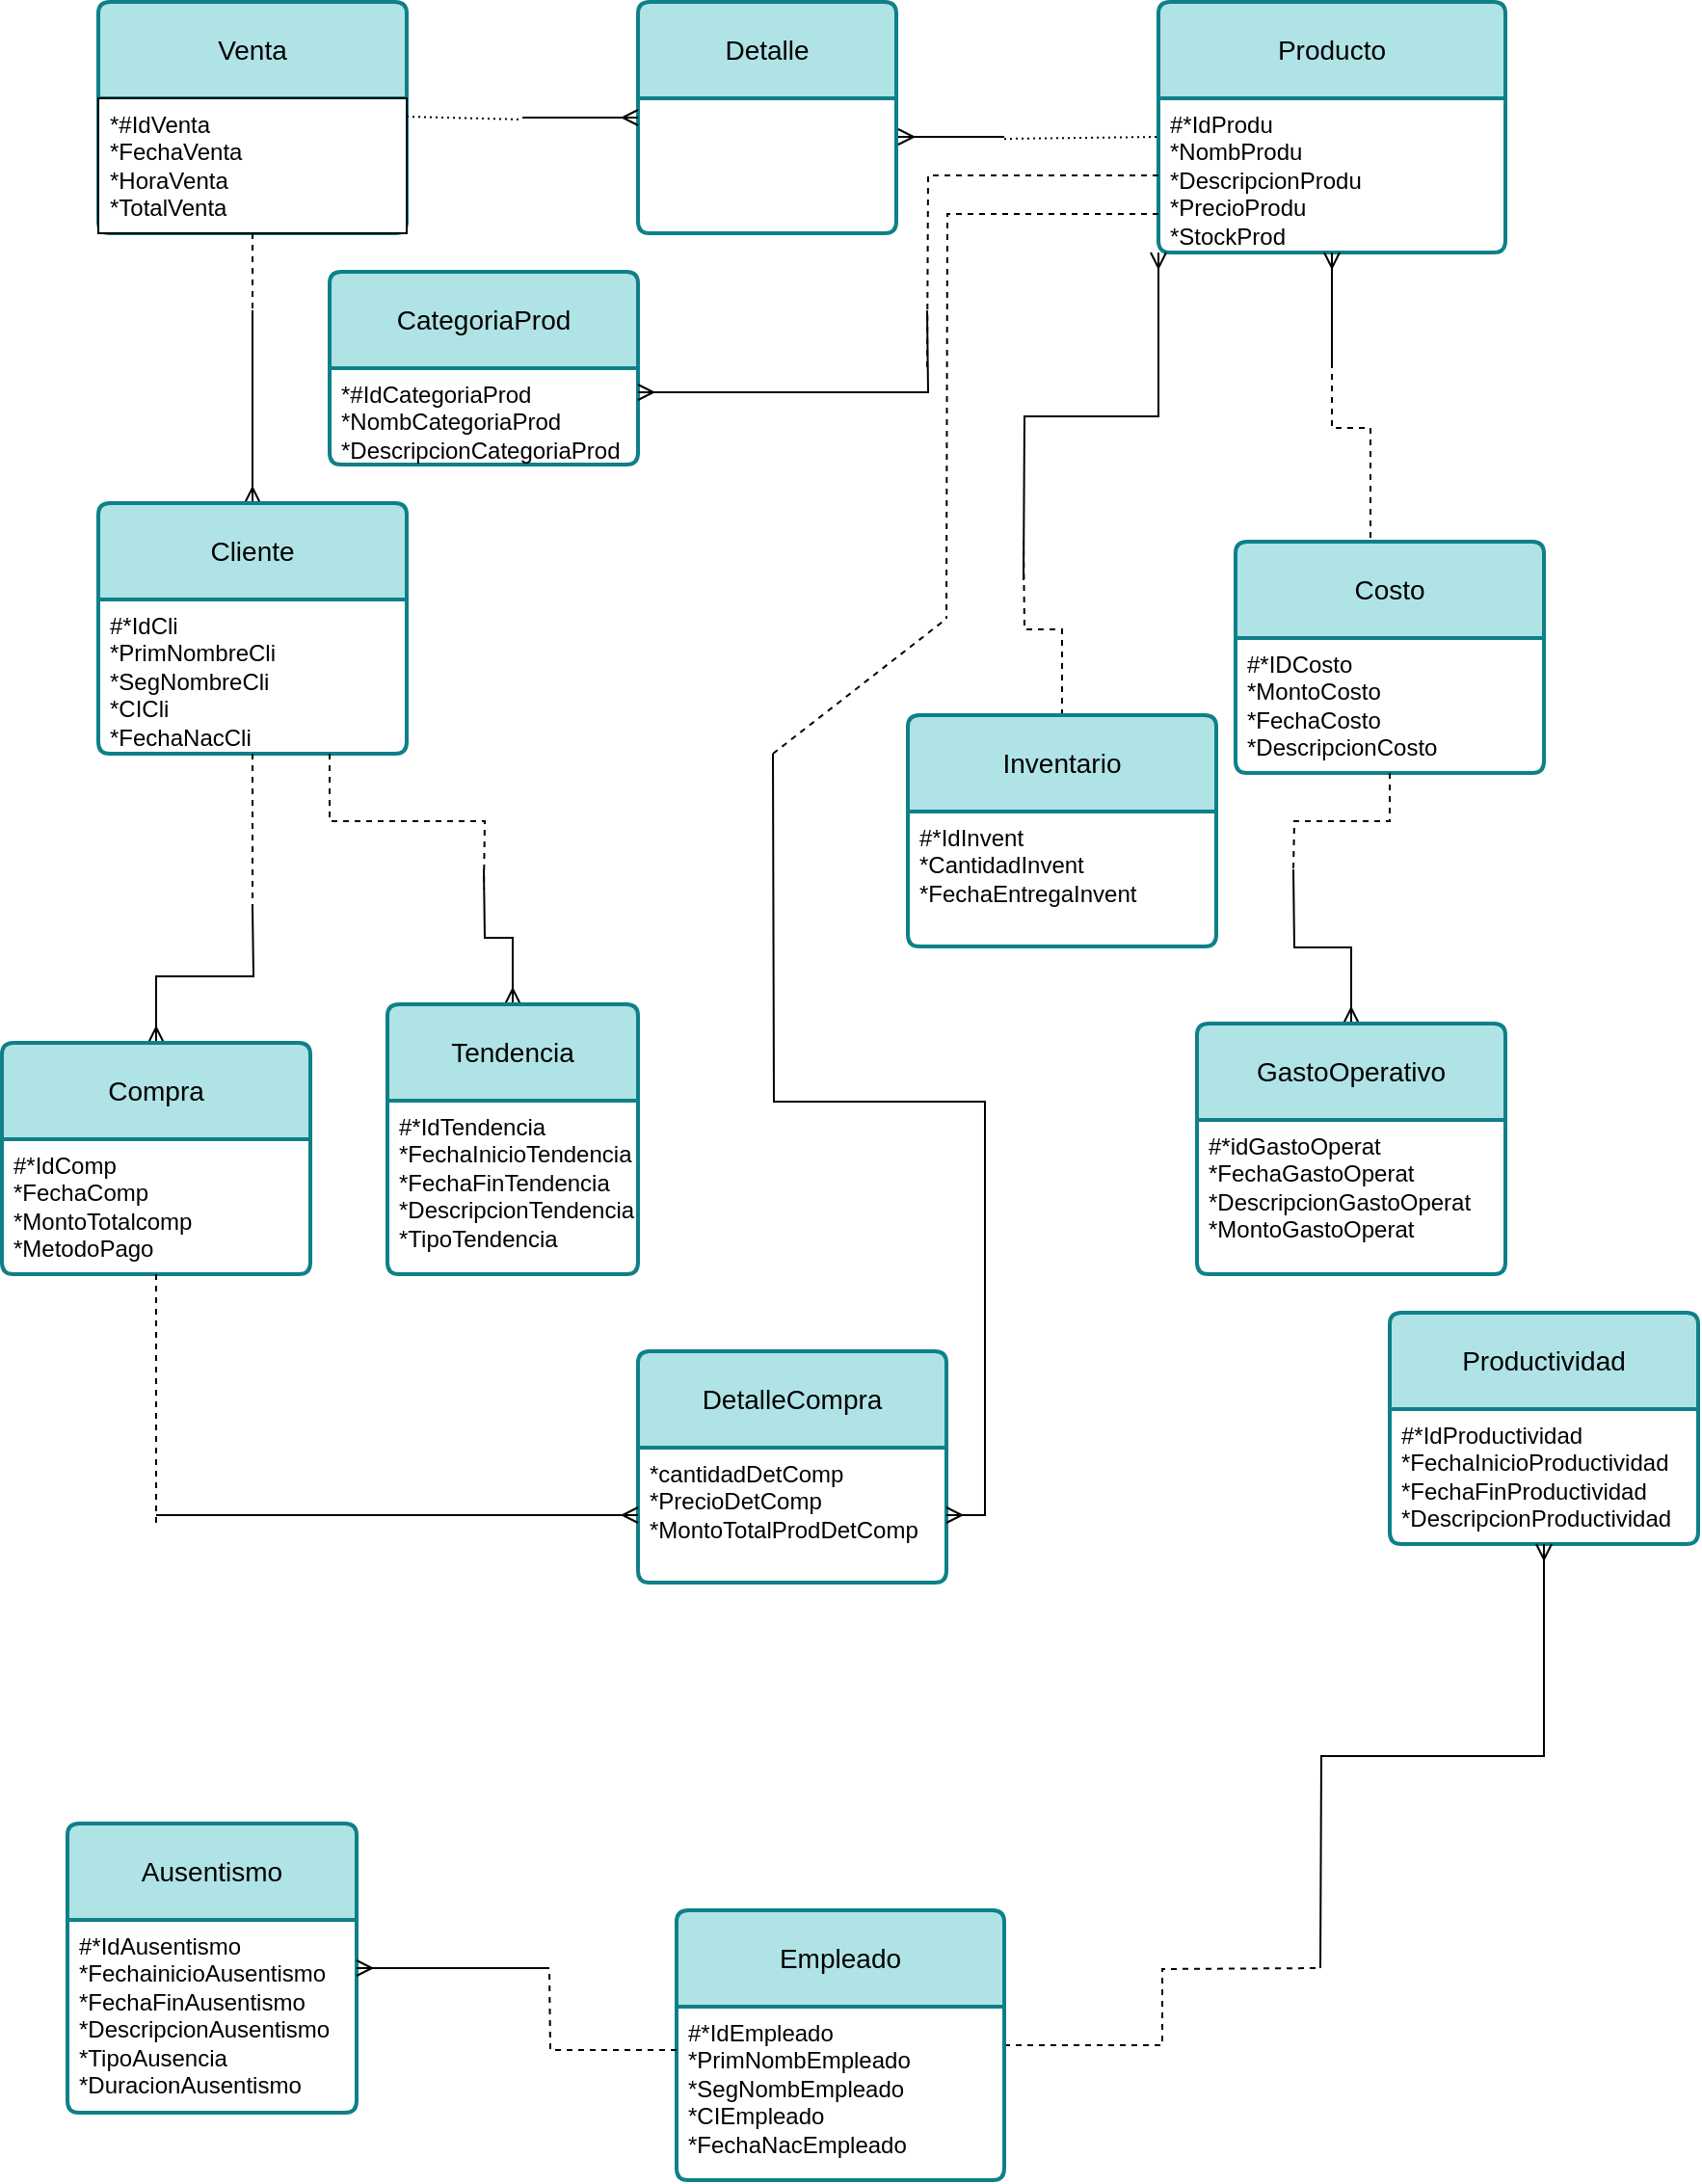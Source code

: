 <mxfile version="24.1.0" type="device" pages="2">
  <diagram name="Página-1" id="4Q0buKrX3lrpP2SzDMD8">
    <mxGraphModel dx="1929" dy="1675" grid="1" gridSize="10" guides="1" tooltips="1" connect="1" arrows="1" fold="1" page="1" pageScale="1" pageWidth="827" pageHeight="1169" math="0" shadow="0">
      <root>
        <mxCell id="0" />
        <mxCell id="1" parent="0" />
        <mxCell id="i-UAAXlkwUi-eAmsWa9d-85" value="&lt;font color=&quot;#000000&quot;&gt;Venta&lt;/font&gt;" style="swimlane;childLayout=stackLayout;horizontal=1;startSize=50;horizontalStack=0;rounded=1;fontSize=14;fontStyle=0;strokeWidth=2;resizeParent=0;resizeLast=1;shadow=0;dashed=0;align=center;arcSize=4;whiteSpace=wrap;html=1;fillColor=#b0e3e6;strokeColor=#0e8088;" parent="1" vertex="1">
          <mxGeometry x="-20" y="-10" width="160" height="120" as="geometry" />
        </mxCell>
        <mxCell id="i-UAAXlkwUi-eAmsWa9d-86" value="*#IdVenta&lt;div&gt;*FechaVenta&lt;/div&gt;&lt;div&gt;*HoraVenta&lt;/div&gt;&lt;div&gt;*TotalVenta&lt;/div&gt;" style="align=left;spacingLeft=4;fontSize=12;verticalAlign=top;resizable=0;rotatable=0;part=1;html=1;" parent="i-UAAXlkwUi-eAmsWa9d-85" vertex="1">
          <mxGeometry y="50" width="160" height="70" as="geometry" />
        </mxCell>
        <mxCell id="i-UAAXlkwUi-eAmsWa9d-89" value="&lt;font color=&quot;#000000&quot;&gt;Detalle&lt;/font&gt;" style="swimlane;childLayout=stackLayout;horizontal=1;startSize=50;horizontalStack=0;rounded=1;fontSize=14;fontStyle=0;strokeWidth=2;resizeParent=0;resizeLast=1;shadow=0;dashed=0;align=center;arcSize=4;whiteSpace=wrap;html=1;fillColor=#b0e3e6;strokeColor=#0e8088;" parent="1" vertex="1">
          <mxGeometry x="260" y="-10" width="134" height="120" as="geometry" />
        </mxCell>
        <mxCell id="i-UAAXlkwUi-eAmsWa9d-153" style="edgeStyle=orthogonalEdgeStyle;rounded=0;orthogonalLoop=1;jettySize=auto;html=1;exitX=1;exitY=0.5;exitDx=0;exitDy=0;endArrow=none;endFill=0;dashed=1;" parent="1" source="i-UAAXlkwUi-eAmsWa9d-91" edge="1">
          <mxGeometry relative="1" as="geometry">
            <mxPoint x="614" y="1010" as="targetPoint" />
          </mxGeometry>
        </mxCell>
        <mxCell id="i-UAAXlkwUi-eAmsWa9d-91" value="&lt;font color=&quot;#000000&quot;&gt;Empleado&lt;/font&gt;" style="swimlane;childLayout=stackLayout;horizontal=1;startSize=50;horizontalStack=0;rounded=1;fontSize=14;fontStyle=0;strokeWidth=2;resizeParent=0;resizeLast=1;shadow=0;dashed=0;align=center;arcSize=4;whiteSpace=wrap;html=1;fillColor=#b0e3e6;strokeColor=#0e8088;" parent="1" vertex="1">
          <mxGeometry x="280" y="980" width="170" height="140" as="geometry" />
        </mxCell>
        <mxCell id="i-UAAXlkwUi-eAmsWa9d-92" value="#*IdEmpleado&lt;div&gt;*PrimNombEmpleado&lt;/div&gt;&lt;div&gt;*SegNombEmpleado&lt;/div&gt;&lt;div&gt;*CIEmpleado&lt;/div&gt;&lt;div&gt;*FechaNacEmpleado&lt;/div&gt;" style="align=left;strokeColor=none;fillColor=none;spacingLeft=4;fontSize=12;verticalAlign=top;resizable=0;rotatable=0;part=1;html=1;" parent="i-UAAXlkwUi-eAmsWa9d-91" vertex="1">
          <mxGeometry y="50" width="170" height="90" as="geometry" />
        </mxCell>
        <mxCell id="i-UAAXlkwUi-eAmsWa9d-95" value="&lt;font color=&quot;#000000&quot;&gt;CategoriaProd&lt;/font&gt;" style="swimlane;childLayout=stackLayout;horizontal=1;startSize=50;horizontalStack=0;rounded=1;fontSize=14;fontStyle=0;strokeWidth=2;resizeParent=0;resizeLast=1;shadow=0;dashed=0;align=center;arcSize=4;whiteSpace=wrap;html=1;fillColor=#b0e3e6;strokeColor=#0e8088;" parent="1" vertex="1">
          <mxGeometry x="100" y="130" width="160" height="100" as="geometry" />
        </mxCell>
        <mxCell id="i-UAAXlkwUi-eAmsWa9d-96" value="*#IdCategoriaProd&lt;div&gt;*NombCategoriaProd&lt;/div&gt;&lt;div&gt;*DescripcionCategoriaProd&lt;/div&gt;" style="align=left;strokeColor=none;fillColor=none;spacingLeft=4;fontSize=12;verticalAlign=top;resizable=0;rotatable=0;part=1;html=1;" parent="i-UAAXlkwUi-eAmsWa9d-95" vertex="1">
          <mxGeometry y="50" width="160" height="50" as="geometry" />
        </mxCell>
        <mxCell id="i-UAAXlkwUi-eAmsWa9d-136" style="edgeStyle=orthogonalEdgeStyle;rounded=0;orthogonalLoop=1;jettySize=auto;html=1;exitX=0.5;exitY=0;exitDx=0;exitDy=0;startArrow=ERmany;startFill=0;endArrow=none;endFill=0;" parent="1" source="i-UAAXlkwUi-eAmsWa9d-99" edge="1">
          <mxGeometry relative="1" as="geometry">
            <mxPoint x="60" y="150" as="targetPoint" />
          </mxGeometry>
        </mxCell>
        <mxCell id="i-UAAXlkwUi-eAmsWa9d-99" value="&lt;font color=&quot;#000000&quot;&gt;Cliente&lt;/font&gt;" style="swimlane;childLayout=stackLayout;horizontal=1;startSize=50;horizontalStack=0;rounded=1;fontSize=14;fontStyle=0;strokeWidth=2;resizeParent=0;resizeLast=1;shadow=0;dashed=0;align=center;arcSize=4;whiteSpace=wrap;html=1;fillColor=#b0e3e6;strokeColor=#0e8088;" parent="1" vertex="1">
          <mxGeometry x="-20" y="250" width="160" height="130" as="geometry" />
        </mxCell>
        <mxCell id="i-UAAXlkwUi-eAmsWa9d-100" value="#*IdCli&lt;div&gt;*PrimNombreCli&lt;/div&gt;&lt;div&gt;*SegNombreCli&lt;/div&gt;&lt;div&gt;*CICli&lt;/div&gt;&lt;div&gt;*FechaNacCli&lt;/div&gt;" style="align=left;strokeColor=none;fillColor=none;spacingLeft=4;fontSize=12;verticalAlign=top;resizable=0;rotatable=0;part=1;html=1;" parent="i-UAAXlkwUi-eAmsWa9d-99" vertex="1">
          <mxGeometry y="50" width="160" height="80" as="geometry" />
        </mxCell>
        <mxCell id="i-UAAXlkwUi-eAmsWa9d-140" style="edgeStyle=orthogonalEdgeStyle;rounded=0;orthogonalLoop=1;jettySize=auto;html=1;exitX=0.5;exitY=0;exitDx=0;exitDy=0;endArrow=none;endFill=0;startArrow=ERmany;startFill=0;" parent="1" source="i-UAAXlkwUi-eAmsWa9d-101" edge="1">
          <mxGeometry relative="1" as="geometry">
            <mxPoint x="600" y="440" as="targetPoint" />
          </mxGeometry>
        </mxCell>
        <mxCell id="i-UAAXlkwUi-eAmsWa9d-101" value="&lt;font color=&quot;#000000&quot;&gt;GastoOperativo&lt;/font&gt;" style="swimlane;childLayout=stackLayout;horizontal=1;startSize=50;horizontalStack=0;rounded=1;fontSize=14;fontStyle=0;strokeWidth=2;resizeParent=0;resizeLast=1;shadow=0;dashed=0;align=center;arcSize=4;whiteSpace=wrap;html=1;fillColor=#b0e3e6;strokeColor=#0e8088;" parent="1" vertex="1">
          <mxGeometry x="550" y="520" width="160" height="130" as="geometry" />
        </mxCell>
        <mxCell id="i-UAAXlkwUi-eAmsWa9d-102" value="#*idGastoOperat&lt;div&gt;*FechaGastoOperat&lt;/div&gt;&lt;div&gt;*DescripcionGastoOperat&lt;/div&gt;&lt;div&gt;*MontoGastoOperat&lt;/div&gt;" style="align=left;strokeColor=none;fillColor=none;spacingLeft=4;fontSize=12;verticalAlign=top;resizable=0;rotatable=0;part=1;html=1;" parent="i-UAAXlkwUi-eAmsWa9d-101" vertex="1">
          <mxGeometry y="50" width="160" height="80" as="geometry" />
        </mxCell>
        <mxCell id="i-UAAXlkwUi-eAmsWa9d-148" style="edgeStyle=orthogonalEdgeStyle;rounded=0;orthogonalLoop=1;jettySize=auto;html=1;exitX=0.5;exitY=0;exitDx=0;exitDy=0;endArrow=none;endFill=0;dashed=1;" parent="1" source="i-UAAXlkwUi-eAmsWa9d-103" edge="1">
          <mxGeometry relative="1" as="geometry">
            <mxPoint x="460" y="270" as="targetPoint" />
          </mxGeometry>
        </mxCell>
        <mxCell id="i-UAAXlkwUi-eAmsWa9d-103" value="&lt;font color=&quot;#000000&quot;&gt;Inventario&lt;/font&gt;" style="swimlane;childLayout=stackLayout;horizontal=1;startSize=50;horizontalStack=0;rounded=1;fontSize=14;fontStyle=0;strokeWidth=2;resizeParent=0;resizeLast=1;shadow=0;dashed=0;align=center;arcSize=4;whiteSpace=wrap;html=1;fillColor=#b0e3e6;strokeColor=#0e8088;" parent="1" vertex="1">
          <mxGeometry x="400" y="360" width="160" height="120" as="geometry" />
        </mxCell>
        <mxCell id="i-UAAXlkwUi-eAmsWa9d-104" value="#*IdInvent&lt;div&gt;*CantidadInvent&lt;/div&gt;&lt;div&gt;*FechaEntregaInvent&lt;/div&gt;&lt;div&gt;&lt;br&gt;&lt;/div&gt;" style="align=left;strokeColor=none;fillColor=none;spacingLeft=4;fontSize=12;verticalAlign=top;resizable=0;rotatable=0;part=1;html=1;" parent="i-UAAXlkwUi-eAmsWa9d-103" vertex="1">
          <mxGeometry y="50" width="160" height="70" as="geometry" />
        </mxCell>
        <mxCell id="i-UAAXlkwUi-eAmsWa9d-150" style="edgeStyle=orthogonalEdgeStyle;rounded=0;orthogonalLoop=1;jettySize=auto;html=1;exitX=0.5;exitY=0;exitDx=0;exitDy=0;endArrow=none;endFill=0;startArrow=ERmany;startFill=0;" parent="1" source="i-UAAXlkwUi-eAmsWa9d-105" edge="1">
          <mxGeometry relative="1" as="geometry">
            <mxPoint x="60" y="460" as="targetPoint" />
          </mxGeometry>
        </mxCell>
        <mxCell id="i-UAAXlkwUi-eAmsWa9d-105" value="&lt;font color=&quot;#000000&quot;&gt;Compra&lt;/font&gt;" style="swimlane;childLayout=stackLayout;horizontal=1;startSize=50;horizontalStack=0;rounded=1;fontSize=14;fontStyle=0;strokeWidth=2;resizeParent=0;resizeLast=1;shadow=0;dashed=0;align=center;arcSize=4;whiteSpace=wrap;html=1;fillColor=#b0e3e6;strokeColor=#0e8088;" parent="1" vertex="1">
          <mxGeometry x="-70" y="530" width="160" height="120" as="geometry" />
        </mxCell>
        <mxCell id="i-UAAXlkwUi-eAmsWa9d-106" value="#*IdComp&lt;div&gt;*FechaComp&lt;/div&gt;&lt;div&gt;*MontoTotalcomp&lt;/div&gt;&lt;div&gt;*MetodoPago&lt;/div&gt;" style="align=left;strokeColor=none;fillColor=none;spacingLeft=4;fontSize=12;verticalAlign=top;resizable=0;rotatable=0;part=1;html=1;" parent="i-UAAXlkwUi-eAmsWa9d-105" vertex="1">
          <mxGeometry y="50" width="160" height="70" as="geometry" />
        </mxCell>
        <mxCell id="i-UAAXlkwUi-eAmsWa9d-120" value="" style="swimlane;childLayout=stackLayout;horizontal=1;startSize=50;horizontalStack=0;rounded=1;fontSize=14;fontStyle=0;strokeWidth=2;resizeParent=0;resizeLast=1;shadow=0;dashed=0;align=center;arcSize=4;whiteSpace=wrap;html=1;" parent="i-UAAXlkwUi-eAmsWa9d-105" vertex="1">
          <mxGeometry y="120" width="160" as="geometry" />
        </mxCell>
        <mxCell id="i-UAAXlkwUi-eAmsWa9d-152" style="edgeStyle=orthogonalEdgeStyle;rounded=0;orthogonalLoop=1;jettySize=auto;html=1;exitX=0.5;exitY=0;exitDx=0;exitDy=0;endArrow=none;endFill=0;startArrow=ERmany;startFill=0;" parent="1" source="i-UAAXlkwUi-eAmsWa9d-107" edge="1">
          <mxGeometry relative="1" as="geometry">
            <mxPoint x="180" y="440" as="targetPoint" />
          </mxGeometry>
        </mxCell>
        <mxCell id="i-UAAXlkwUi-eAmsWa9d-107" value="&lt;font color=&quot;#000000&quot;&gt;Tendencia&lt;/font&gt;" style="swimlane;childLayout=stackLayout;horizontal=1;startSize=50;horizontalStack=0;rounded=1;fontSize=14;fontStyle=0;strokeWidth=2;resizeParent=0;resizeLast=1;shadow=0;dashed=0;align=center;arcSize=4;whiteSpace=wrap;html=1;fillColor=#b0e3e6;strokeColor=#0e8088;" parent="1" vertex="1">
          <mxGeometry x="130" y="510" width="130" height="140" as="geometry" />
        </mxCell>
        <mxCell id="i-UAAXlkwUi-eAmsWa9d-108" value="#*IdTendencia&amp;nbsp;&lt;div&gt;*FechaInicioTendencia&lt;/div&gt;&lt;div&gt;*FechaFinTendencia&lt;/div&gt;&lt;div&gt;*DescripcionTendencia&lt;/div&gt;&lt;div&gt;*TipoTendencia&lt;/div&gt;" style="align=left;strokeColor=none;fillColor=none;spacingLeft=4;fontSize=12;verticalAlign=top;resizable=0;rotatable=0;part=1;html=1;" parent="i-UAAXlkwUi-eAmsWa9d-107" vertex="1">
          <mxGeometry y="50" width="130" height="90" as="geometry" />
        </mxCell>
        <mxCell id="i-UAAXlkwUi-eAmsWa9d-109" value="&lt;font color=&quot;#000000&quot;&gt;Productividad&lt;/font&gt;" style="swimlane;childLayout=stackLayout;horizontal=1;startSize=50;horizontalStack=0;rounded=1;fontSize=14;fontStyle=0;strokeWidth=2;resizeParent=0;resizeLast=1;shadow=0;dashed=0;align=center;arcSize=4;whiteSpace=wrap;html=1;fillColor=#b0e3e6;strokeColor=#0e8088;" parent="1" vertex="1">
          <mxGeometry x="650" y="670" width="160" height="120" as="geometry" />
        </mxCell>
        <mxCell id="i-UAAXlkwUi-eAmsWa9d-110" value="#*IdProductividad&lt;div&gt;*FechaInicioProductividad&lt;/div&gt;&lt;div&gt;*FechaFinProductividad&lt;/div&gt;&lt;div&gt;*DescripcionProductividad&lt;/div&gt;" style="align=left;strokeColor=none;fillColor=none;spacingLeft=4;fontSize=12;verticalAlign=top;resizable=0;rotatable=0;part=1;html=1;" parent="i-UAAXlkwUi-eAmsWa9d-109" vertex="1">
          <mxGeometry y="50" width="160" height="70" as="geometry" />
        </mxCell>
        <mxCell id="i-UAAXlkwUi-eAmsWa9d-139" style="edgeStyle=orthogonalEdgeStyle;rounded=0;orthogonalLoop=1;jettySize=auto;html=1;exitX=0.5;exitY=0;exitDx=0;exitDy=0;endArrow=none;endFill=0;dashed=1;" parent="1" source="i-UAAXlkwUi-eAmsWa9d-111" edge="1">
          <mxGeometry relative="1" as="geometry">
            <mxPoint x="620" y="180" as="targetPoint" />
            <Array as="points">
              <mxPoint x="640" y="211" />
              <mxPoint x="620" y="211" />
            </Array>
          </mxGeometry>
        </mxCell>
        <mxCell id="i-UAAXlkwUi-eAmsWa9d-111" value="&lt;font color=&quot;#000000&quot;&gt;Costo&lt;/font&gt;" style="swimlane;childLayout=stackLayout;horizontal=1;startSize=50;horizontalStack=0;rounded=1;fontSize=14;fontStyle=0;strokeWidth=2;resizeParent=0;resizeLast=1;shadow=0;dashed=0;align=center;arcSize=4;whiteSpace=wrap;html=1;fillColor=#b0e3e6;strokeColor=#0e8088;" parent="1" vertex="1">
          <mxGeometry x="570" y="270" width="160" height="120" as="geometry" />
        </mxCell>
        <mxCell id="i-UAAXlkwUi-eAmsWa9d-112" value="#*IDCosto&lt;div&gt;*MontoCosto&lt;/div&gt;&lt;div&gt;*FechaCosto&lt;/div&gt;&lt;div&gt;*DescripcionCosto&lt;/div&gt;" style="align=left;strokeColor=none;fillColor=none;spacingLeft=4;fontSize=12;verticalAlign=top;resizable=0;rotatable=0;part=1;html=1;" parent="i-UAAXlkwUi-eAmsWa9d-111" vertex="1">
          <mxGeometry y="50" width="160" height="70" as="geometry" />
        </mxCell>
        <mxCell id="i-UAAXlkwUi-eAmsWa9d-113" value="&lt;font color=&quot;#000000&quot;&gt;Ausentismo&lt;/font&gt;" style="swimlane;childLayout=stackLayout;horizontal=1;startSize=50;horizontalStack=0;rounded=1;fontSize=14;fontStyle=0;strokeWidth=2;resizeParent=0;resizeLast=1;shadow=0;dashed=0;align=center;arcSize=4;whiteSpace=wrap;html=1;fillColor=#b0e3e6;strokeColor=#0e8088;" parent="1" vertex="1">
          <mxGeometry x="-36" y="935" width="150" height="150" as="geometry" />
        </mxCell>
        <mxCell id="i-UAAXlkwUi-eAmsWa9d-114" value="#*IdAusentismo&lt;div&gt;*FechainicioAusentismo&lt;/div&gt;&lt;div&gt;*FechaFinAusentismo&lt;/div&gt;&lt;div&gt;*DescripcionAusentismo&lt;/div&gt;&lt;div&gt;*TipoAusencia&lt;/div&gt;&lt;div&gt;*DuracionAusentismo&lt;/div&gt;&lt;div&gt;&lt;br&gt;&lt;/div&gt;&lt;div&gt;&lt;br&gt;&lt;/div&gt;" style="align=left;strokeColor=none;fillColor=none;spacingLeft=4;fontSize=12;verticalAlign=top;resizable=0;rotatable=0;part=1;html=1;" parent="i-UAAXlkwUi-eAmsWa9d-113" vertex="1">
          <mxGeometry y="50" width="150" height="100" as="geometry" />
        </mxCell>
        <mxCell id="i-UAAXlkwUi-eAmsWa9d-118" value="&lt;font color=&quot;#000000&quot;&gt;Producto&lt;/font&gt;" style="swimlane;childLayout=stackLayout;horizontal=1;startSize=50;horizontalStack=0;rounded=1;fontSize=14;fontStyle=0;strokeWidth=2;resizeParent=0;resizeLast=1;shadow=0;dashed=0;align=center;arcSize=4;whiteSpace=wrap;html=1;fillColor=#b0e3e6;strokeColor=#0e8088;" parent="1" vertex="1">
          <mxGeometry x="530" y="-10" width="180" height="130" as="geometry" />
        </mxCell>
        <mxCell id="i-UAAXlkwUi-eAmsWa9d-119" value="#*IdProdu&lt;div&gt;*NombProdu&lt;/div&gt;&lt;div&gt;*DescripcionProdu&lt;/div&gt;&lt;div&gt;*PrecioProdu&lt;/div&gt;&lt;div&gt;*StockProd&lt;/div&gt;" style="align=left;strokeColor=none;fillColor=none;spacingLeft=4;fontSize=12;verticalAlign=top;resizable=0;rotatable=0;part=1;html=1;" parent="i-UAAXlkwUi-eAmsWa9d-118" vertex="1">
          <mxGeometry y="50" width="180" height="80" as="geometry" />
        </mxCell>
        <mxCell id="i-UAAXlkwUi-eAmsWa9d-124" value="" style="edgeStyle=entityRelationEdgeStyle;fontSize=12;html=1;endArrow=ERmany;rounded=0;" parent="1" edge="1">
          <mxGeometry width="100" height="100" relative="1" as="geometry">
            <mxPoint x="200" y="50" as="sourcePoint" />
            <mxPoint x="260" y="50" as="targetPoint" />
          </mxGeometry>
        </mxCell>
        <mxCell id="i-UAAXlkwUi-eAmsWa9d-128" value="" style="endArrow=none;html=1;rounded=0;dashed=1;dashPattern=1 2;" parent="1" edge="1">
          <mxGeometry relative="1" as="geometry">
            <mxPoint x="140" y="49.5" as="sourcePoint" />
            <mxPoint x="200" y="51" as="targetPoint" />
          </mxGeometry>
        </mxCell>
        <mxCell id="i-UAAXlkwUi-eAmsWa9d-132" value="" style="edgeStyle=entityRelationEdgeStyle;fontSize=12;html=1;endArrow=none;rounded=0;startArrow=ERmany;startFill=0;endFill=0;" parent="1" edge="1">
          <mxGeometry width="100" height="100" relative="1" as="geometry">
            <mxPoint x="395" y="60" as="sourcePoint" />
            <mxPoint x="450" y="60" as="targetPoint" />
          </mxGeometry>
        </mxCell>
        <mxCell id="i-UAAXlkwUi-eAmsWa9d-133" value="" style="endArrow=none;html=1;rounded=0;dashed=1;dashPattern=1 2;entryX=0;entryY=0.25;entryDx=0;entryDy=0;" parent="1" target="i-UAAXlkwUi-eAmsWa9d-119" edge="1">
          <mxGeometry relative="1" as="geometry">
            <mxPoint x="450" y="61" as="sourcePoint" />
            <mxPoint x="510" y="61" as="targetPoint" />
          </mxGeometry>
        </mxCell>
        <mxCell id="i-UAAXlkwUi-eAmsWa9d-137" style="edgeStyle=orthogonalEdgeStyle;rounded=0;orthogonalLoop=1;jettySize=auto;html=1;exitX=0.5;exitY=1;exitDx=0;exitDy=0;endArrow=none;endFill=0;dashed=1;" parent="1" source="i-UAAXlkwUi-eAmsWa9d-86" edge="1">
          <mxGeometry relative="1" as="geometry">
            <mxPoint x="60" y="150" as="targetPoint" />
          </mxGeometry>
        </mxCell>
        <mxCell id="i-UAAXlkwUi-eAmsWa9d-138" style="edgeStyle=orthogonalEdgeStyle;rounded=0;orthogonalLoop=1;jettySize=auto;html=1;exitX=0.5;exitY=1;exitDx=0;exitDy=0;endArrow=none;endFill=0;startArrow=ERmany;startFill=0;" parent="1" source="i-UAAXlkwUi-eAmsWa9d-119" edge="1">
          <mxGeometry relative="1" as="geometry">
            <mxPoint x="620" y="180" as="targetPoint" />
          </mxGeometry>
        </mxCell>
        <mxCell id="i-UAAXlkwUi-eAmsWa9d-141" style="edgeStyle=orthogonalEdgeStyle;rounded=0;orthogonalLoop=1;jettySize=auto;html=1;exitX=0.5;exitY=1;exitDx=0;exitDy=0;dashed=1;endArrow=none;endFill=0;" parent="1" source="i-UAAXlkwUi-eAmsWa9d-112" edge="1">
          <mxGeometry relative="1" as="geometry">
            <mxPoint x="600" y="440" as="targetPoint" />
          </mxGeometry>
        </mxCell>
        <mxCell id="i-UAAXlkwUi-eAmsWa9d-149" style="edgeStyle=orthogonalEdgeStyle;rounded=0;orthogonalLoop=1;jettySize=auto;html=1;exitX=0.5;exitY=1;exitDx=0;exitDy=0;endArrow=none;endFill=0;dashed=1;" parent="1" source="i-UAAXlkwUi-eAmsWa9d-100" edge="1">
          <mxGeometry relative="1" as="geometry">
            <mxPoint x="60" y="460" as="targetPoint" />
          </mxGeometry>
        </mxCell>
        <mxCell id="i-UAAXlkwUi-eAmsWa9d-151" style="edgeStyle=orthogonalEdgeStyle;rounded=0;orthogonalLoop=1;jettySize=auto;html=1;exitX=0.75;exitY=1;exitDx=0;exitDy=0;dashed=1;endArrow=none;endFill=0;" parent="1" source="i-UAAXlkwUi-eAmsWa9d-100" edge="1">
          <mxGeometry relative="1" as="geometry">
            <mxPoint x="180" y="450" as="targetPoint" />
          </mxGeometry>
        </mxCell>
        <mxCell id="i-UAAXlkwUi-eAmsWa9d-154" style="edgeStyle=orthogonalEdgeStyle;rounded=0;orthogonalLoop=1;jettySize=auto;html=1;exitX=0.5;exitY=1;exitDx=0;exitDy=0;endArrow=none;endFill=0;startArrow=ERmany;startFill=0;" parent="1" source="i-UAAXlkwUi-eAmsWa9d-110" edge="1">
          <mxGeometry relative="1" as="geometry">
            <mxPoint x="614" y="1010" as="targetPoint" />
          </mxGeometry>
        </mxCell>
        <mxCell id="i-UAAXlkwUi-eAmsWa9d-155" style="edgeStyle=orthogonalEdgeStyle;rounded=0;orthogonalLoop=1;jettySize=auto;html=1;exitX=0;exitY=0.25;exitDx=0;exitDy=0;dashed=1;endArrow=none;endFill=0;" parent="1" source="i-UAAXlkwUi-eAmsWa9d-92" edge="1">
          <mxGeometry relative="1" as="geometry">
            <mxPoint x="214" y="1010" as="targetPoint" />
          </mxGeometry>
        </mxCell>
        <mxCell id="i-UAAXlkwUi-eAmsWa9d-156" style="edgeStyle=orthogonalEdgeStyle;rounded=0;orthogonalLoop=1;jettySize=auto;html=1;exitX=1;exitY=0.25;exitDx=0;exitDy=0;endArrow=none;endFill=0;startArrow=ERmany;startFill=0;" parent="1" source="i-UAAXlkwUi-eAmsWa9d-114" edge="1">
          <mxGeometry relative="1" as="geometry">
            <mxPoint x="214" y="1010" as="targetPoint" />
          </mxGeometry>
        </mxCell>
        <mxCell id="i-UAAXlkwUi-eAmsWa9d-158" style="edgeStyle=orthogonalEdgeStyle;rounded=0;orthogonalLoop=1;jettySize=auto;html=1;exitX=0;exitY=1;exitDx=0;exitDy=0;endArrow=none;endFill=0;startArrow=ERmany;startFill=0;" parent="1" source="i-UAAXlkwUi-eAmsWa9d-119" edge="1">
          <mxGeometry relative="1" as="geometry">
            <mxPoint x="460" y="290" as="targetPoint" />
          </mxGeometry>
        </mxCell>
        <mxCell id="i-UAAXlkwUi-eAmsWa9d-159" style="edgeStyle=orthogonalEdgeStyle;rounded=0;orthogonalLoop=1;jettySize=auto;html=1;exitX=0;exitY=0.5;exitDx=0;exitDy=0;dashed=1;endArrow=none;endFill=0;" parent="1" source="i-UAAXlkwUi-eAmsWa9d-119" edge="1">
          <mxGeometry relative="1" as="geometry">
            <mxPoint x="410" y="180" as="targetPoint" />
          </mxGeometry>
        </mxCell>
        <mxCell id="i-UAAXlkwUi-eAmsWa9d-160" style="edgeStyle=orthogonalEdgeStyle;rounded=0;orthogonalLoop=1;jettySize=auto;html=1;exitX=1;exitY=0.25;exitDx=0;exitDy=0;endArrow=none;endFill=0;startArrow=ERmany;startFill=0;" parent="1" source="i-UAAXlkwUi-eAmsWa9d-96" edge="1">
          <mxGeometry relative="1" as="geometry">
            <mxPoint x="410" y="150" as="targetPoint" />
          </mxGeometry>
        </mxCell>
        <mxCell id="-leq6sYfg5rfWVWYENDm-5" value="&lt;font color=&quot;#000000&quot;&gt;DetalleCompra&lt;/font&gt;" style="swimlane;childLayout=stackLayout;horizontal=1;startSize=50;horizontalStack=0;rounded=1;fontSize=14;fontStyle=0;strokeWidth=2;resizeParent=0;resizeLast=1;shadow=0;dashed=0;align=center;arcSize=4;whiteSpace=wrap;html=1;fillColor=#b0e3e6;strokeColor=#0e8088;" parent="1" vertex="1">
          <mxGeometry x="260" y="690" width="160" height="120" as="geometry" />
        </mxCell>
        <mxCell id="-leq6sYfg5rfWVWYENDm-6" value="*cantidadDetComp&lt;div&gt;*PrecioDetComp&lt;/div&gt;&lt;div&gt;*MontoTotalProdDetComp&lt;/div&gt;" style="align=left;strokeColor=none;fillColor=none;spacingLeft=4;fontSize=12;verticalAlign=top;resizable=0;rotatable=0;part=1;html=1;" parent="-leq6sYfg5rfWVWYENDm-5" vertex="1">
          <mxGeometry y="50" width="160" height="70" as="geometry" />
        </mxCell>
        <mxCell id="-leq6sYfg5rfWVWYENDm-7" value="" style="swimlane;childLayout=stackLayout;horizontal=1;startSize=50;horizontalStack=0;rounded=1;fontSize=14;fontStyle=0;strokeWidth=2;resizeParent=0;resizeLast=1;shadow=0;dashed=0;align=center;arcSize=4;whiteSpace=wrap;html=1;" parent="-leq6sYfg5rfWVWYENDm-5" vertex="1">
          <mxGeometry y="120" width="160" as="geometry" />
        </mxCell>
        <mxCell id="-leq6sYfg5rfWVWYENDm-16" style="edgeStyle=orthogonalEdgeStyle;rounded=0;orthogonalLoop=1;jettySize=auto;html=1;exitX=0;exitY=0.5;exitDx=0;exitDy=0;endArrow=none;endFill=0;startArrow=ERmany;startFill=0;" parent="1" source="-leq6sYfg5rfWVWYENDm-6" edge="1">
          <mxGeometry relative="1" as="geometry">
            <mxPoint x="10" y="775" as="targetPoint" />
          </mxGeometry>
        </mxCell>
        <mxCell id="-leq6sYfg5rfWVWYENDm-17" style="edgeStyle=orthogonalEdgeStyle;rounded=0;orthogonalLoop=1;jettySize=auto;html=1;exitX=0.5;exitY=1;exitDx=0;exitDy=0;dashed=1;endArrow=none;endFill=0;" parent="1" source="i-UAAXlkwUi-eAmsWa9d-106" edge="1">
          <mxGeometry relative="1" as="geometry">
            <mxPoint x="10" y="780" as="targetPoint" />
          </mxGeometry>
        </mxCell>
        <mxCell id="-leq6sYfg5rfWVWYENDm-19" style="edgeStyle=orthogonalEdgeStyle;rounded=0;orthogonalLoop=1;jettySize=auto;html=1;exitX=1;exitY=0.5;exitDx=0;exitDy=0;endArrow=none;endFill=0;startArrow=ERmany;startFill=0;" parent="1" source="-leq6sYfg5rfWVWYENDm-6" edge="1">
          <mxGeometry relative="1" as="geometry">
            <mxPoint x="330" y="380" as="targetPoint" />
          </mxGeometry>
        </mxCell>
        <mxCell id="-leq6sYfg5rfWVWYENDm-21" style="edgeStyle=orthogonalEdgeStyle;rounded=0;orthogonalLoop=1;jettySize=auto;html=1;exitX=0;exitY=0.75;exitDx=0;exitDy=0;startArrow=none;startFill=0;dashed=1;endArrow=none;endFill=0;" parent="1" source="i-UAAXlkwUi-eAmsWa9d-119" edge="1">
          <mxGeometry relative="1" as="geometry">
            <mxPoint x="420" y="310" as="targetPoint" />
          </mxGeometry>
        </mxCell>
        <mxCell id="-leq6sYfg5rfWVWYENDm-23" value="" style="endArrow=none;html=1;rounded=0;dashed=1;" parent="1" edge="1">
          <mxGeometry width="50" height="50" relative="1" as="geometry">
            <mxPoint x="330" y="380" as="sourcePoint" />
            <mxPoint x="420" y="310" as="targetPoint" />
          </mxGeometry>
        </mxCell>
      </root>
    </mxGraphModel>
  </diagram>
  <diagram id="II2z-1H3Qzy13kdgS28y" name="Página-2">
    <mxGraphModel dx="1691" dy="508" grid="1" gridSize="10" guides="1" tooltips="1" connect="1" arrows="1" fold="1" page="1" pageScale="1" pageWidth="827" pageHeight="1169" math="0" shadow="0">
      <root>
        <mxCell id="0" />
        <mxCell id="1" parent="0" />
        <mxCell id="cPKNOaW4zX0RtkhG-VNr-1" value="&lt;font color=&quot;#000000&quot;&gt;Venta&lt;/font&gt;" style="swimlane;childLayout=stackLayout;horizontal=1;startSize=50;horizontalStack=0;rounded=1;fontSize=14;fontStyle=0;strokeWidth=2;resizeParent=0;resizeLast=1;shadow=0;dashed=0;align=center;arcSize=4;whiteSpace=wrap;html=1;fillColor=#b0e3e6;strokeColor=#0e8088;" vertex="1" parent="1">
          <mxGeometry x="60" y="40" width="160" height="120" as="geometry" />
        </mxCell>
        <mxCell id="cPKNOaW4zX0RtkhG-VNr-2" value="*#IdVenta&lt;div&gt;*FechaVenta&lt;/div&gt;&lt;div&gt;*HoraVenta&lt;/div&gt;&lt;div&gt;*TotalVenta&lt;/div&gt;" style="align=left;spacingLeft=4;fontSize=12;verticalAlign=top;resizable=0;rotatable=0;part=1;html=1;" vertex="1" parent="cPKNOaW4zX0RtkhG-VNr-1">
          <mxGeometry y="50" width="160" height="70" as="geometry" />
        </mxCell>
        <mxCell id="cPKNOaW4zX0RtkhG-VNr-3" value="&lt;font color=&quot;#000000&quot;&gt;Detalle&lt;/font&gt;" style="swimlane;childLayout=stackLayout;horizontal=1;startSize=50;horizontalStack=0;rounded=1;fontSize=14;fontStyle=0;strokeWidth=2;resizeParent=0;resizeLast=1;shadow=0;dashed=0;align=center;arcSize=4;whiteSpace=wrap;html=1;fillColor=#b0e3e6;strokeColor=#0e8088;" vertex="1" parent="1">
          <mxGeometry x="340" y="40" width="134" height="120" as="geometry" />
        </mxCell>
        <mxCell id="cPKNOaW4zX0RtkhG-VNr-4" style="edgeStyle=orthogonalEdgeStyle;rounded=0;orthogonalLoop=1;jettySize=auto;html=1;exitX=1;exitY=0.5;exitDx=0;exitDy=0;endArrow=none;endFill=0;dashed=1;" edge="1" parent="1" source="cPKNOaW4zX0RtkhG-VNr-5">
          <mxGeometry relative="1" as="geometry">
            <mxPoint x="694" y="1060" as="targetPoint" />
          </mxGeometry>
        </mxCell>
        <mxCell id="cPKNOaW4zX0RtkhG-VNr-5" value="&lt;font color=&quot;#000000&quot;&gt;Empleado&lt;/font&gt;" style="swimlane;childLayout=stackLayout;horizontal=1;startSize=50;horizontalStack=0;rounded=1;fontSize=14;fontStyle=0;strokeWidth=2;resizeParent=0;resizeLast=1;shadow=0;dashed=0;align=center;arcSize=4;whiteSpace=wrap;html=1;fillColor=#b0e3e6;strokeColor=#0e8088;" vertex="1" parent="1">
          <mxGeometry x="404" y="990" width="170" height="140" as="geometry" />
        </mxCell>
        <mxCell id="cPKNOaW4zX0RtkhG-VNr-6" value="#*IdEmpleado&lt;div&gt;*PrimNombEmpleado&lt;/div&gt;&lt;div&gt;*SegNombEmpleado&lt;/div&gt;&lt;div&gt;*CIEmpleado&lt;/div&gt;&lt;div&gt;*FechaNacEmpleado&lt;/div&gt;" style="align=left;strokeColor=none;fillColor=none;spacingLeft=4;fontSize=12;verticalAlign=top;resizable=0;rotatable=0;part=1;html=1;" vertex="1" parent="cPKNOaW4zX0RtkhG-VNr-5">
          <mxGeometry y="50" width="170" height="90" as="geometry" />
        </mxCell>
        <mxCell id="cPKNOaW4zX0RtkhG-VNr-7" value="&lt;font color=&quot;#000000&quot;&gt;CategoriaProd&lt;/font&gt;" style="swimlane;childLayout=stackLayout;horizontal=1;startSize=50;horizontalStack=0;rounded=1;fontSize=14;fontStyle=0;strokeWidth=2;resizeParent=0;resizeLast=1;shadow=0;dashed=0;align=center;arcSize=4;whiteSpace=wrap;html=1;fillColor=#b0e3e6;strokeColor=#0e8088;" vertex="1" parent="1">
          <mxGeometry x="180" y="180" width="160" height="100" as="geometry" />
        </mxCell>
        <mxCell id="cPKNOaW4zX0RtkhG-VNr-8" value="*#IdCategoriaProd&lt;div&gt;*NombCategoriaProd&lt;/div&gt;&lt;div&gt;*DescripcionCategoriaProd&lt;/div&gt;" style="align=left;strokeColor=none;fillColor=none;spacingLeft=4;fontSize=12;verticalAlign=top;resizable=0;rotatable=0;part=1;html=1;" vertex="1" parent="cPKNOaW4zX0RtkhG-VNr-7">
          <mxGeometry y="50" width="160" height="50" as="geometry" />
        </mxCell>
        <mxCell id="cPKNOaW4zX0RtkhG-VNr-9" style="edgeStyle=orthogonalEdgeStyle;rounded=0;orthogonalLoop=1;jettySize=auto;html=1;exitX=0.5;exitY=0;exitDx=0;exitDy=0;startArrow=ERmany;startFill=0;endArrow=none;endFill=0;" edge="1" parent="1" source="cPKNOaW4zX0RtkhG-VNr-10">
          <mxGeometry relative="1" as="geometry">
            <mxPoint x="140" y="200" as="targetPoint" />
          </mxGeometry>
        </mxCell>
        <mxCell id="cPKNOaW4zX0RtkhG-VNr-10" value="&lt;font color=&quot;#000000&quot;&gt;Cliente&lt;/font&gt;" style="swimlane;childLayout=stackLayout;horizontal=1;startSize=50;horizontalStack=0;rounded=1;fontSize=14;fontStyle=0;strokeWidth=2;resizeParent=0;resizeLast=1;shadow=0;dashed=0;align=center;arcSize=4;whiteSpace=wrap;html=1;fillColor=#b0e3e6;strokeColor=#0e8088;" vertex="1" parent="1">
          <mxGeometry x="60" y="300" width="160" height="130" as="geometry" />
        </mxCell>
        <mxCell id="cPKNOaW4zX0RtkhG-VNr-11" value="#*IdCli&lt;div&gt;*PrimNombreCli&lt;/div&gt;&lt;div&gt;*SegNombreCli&lt;/div&gt;&lt;div&gt;*CICli&lt;/div&gt;&lt;div&gt;*FechaNacCli&lt;/div&gt;" style="align=left;strokeColor=none;fillColor=none;spacingLeft=4;fontSize=12;verticalAlign=top;resizable=0;rotatable=0;part=1;html=1;" vertex="1" parent="cPKNOaW4zX0RtkhG-VNr-10">
          <mxGeometry y="50" width="160" height="80" as="geometry" />
        </mxCell>
        <mxCell id="cPKNOaW4zX0RtkhG-VNr-12" style="edgeStyle=orthogonalEdgeStyle;rounded=0;orthogonalLoop=1;jettySize=auto;html=1;exitX=0.5;exitY=0;exitDx=0;exitDy=0;endArrow=none;endFill=0;startArrow=ERmany;startFill=0;" edge="1" parent="1" source="cPKNOaW4zX0RtkhG-VNr-13">
          <mxGeometry relative="1" as="geometry">
            <mxPoint x="680" y="490" as="targetPoint" />
          </mxGeometry>
        </mxCell>
        <mxCell id="cPKNOaW4zX0RtkhG-VNr-13" value="&lt;font color=&quot;#000000&quot;&gt;GastoOperativo&lt;/font&gt;" style="swimlane;childLayout=stackLayout;horizontal=1;startSize=50;horizontalStack=0;rounded=1;fontSize=14;fontStyle=0;strokeWidth=2;resizeParent=0;resizeLast=1;shadow=0;dashed=0;align=center;arcSize=4;whiteSpace=wrap;html=1;fillColor=#b0e3e6;strokeColor=#0e8088;" vertex="1" parent="1">
          <mxGeometry x="630" y="570" width="160" height="130" as="geometry" />
        </mxCell>
        <mxCell id="cPKNOaW4zX0RtkhG-VNr-14" value="#*idGastoOperat&lt;div&gt;*FechaGastoOperat&lt;/div&gt;&lt;div&gt;*DescripcionGastoOperat&lt;/div&gt;&lt;div&gt;*MontoGastoOperat&lt;/div&gt;" style="align=left;strokeColor=none;fillColor=none;spacingLeft=4;fontSize=12;verticalAlign=top;resizable=0;rotatable=0;part=1;html=1;" vertex="1" parent="cPKNOaW4zX0RtkhG-VNr-13">
          <mxGeometry y="50" width="160" height="80" as="geometry" />
        </mxCell>
        <mxCell id="cPKNOaW4zX0RtkhG-VNr-15" style="edgeStyle=orthogonalEdgeStyle;rounded=0;orthogonalLoop=1;jettySize=auto;html=1;exitX=0.5;exitY=0;exitDx=0;exitDy=0;endArrow=none;endFill=0;dashed=1;" edge="1" parent="1" source="cPKNOaW4zX0RtkhG-VNr-16">
          <mxGeometry relative="1" as="geometry">
            <mxPoint x="540" y="320" as="targetPoint" />
          </mxGeometry>
        </mxCell>
        <mxCell id="cPKNOaW4zX0RtkhG-VNr-16" value="&lt;font color=&quot;#000000&quot;&gt;Inventario&lt;/font&gt;" style="swimlane;childLayout=stackLayout;horizontal=1;startSize=50;horizontalStack=0;rounded=1;fontSize=14;fontStyle=0;strokeWidth=2;resizeParent=0;resizeLast=1;shadow=0;dashed=0;align=center;arcSize=4;whiteSpace=wrap;html=1;fillColor=#b0e3e6;strokeColor=#0e8088;" vertex="1" parent="1">
          <mxGeometry x="480" y="410" width="160" height="120" as="geometry" />
        </mxCell>
        <mxCell id="cPKNOaW4zX0RtkhG-VNr-17" value="#*IdInvent&lt;div&gt;*CantidadInvent&lt;/div&gt;&lt;div&gt;*FechaEntregaInvent&lt;/div&gt;&lt;div&gt;&lt;br&gt;&lt;/div&gt;" style="align=left;strokeColor=none;fillColor=none;spacingLeft=4;fontSize=12;verticalAlign=top;resizable=0;rotatable=0;part=1;html=1;" vertex="1" parent="cPKNOaW4zX0RtkhG-VNr-16">
          <mxGeometry y="50" width="160" height="70" as="geometry" />
        </mxCell>
        <mxCell id="cPKNOaW4zX0RtkhG-VNr-18" style="edgeStyle=orthogonalEdgeStyle;rounded=0;orthogonalLoop=1;jettySize=auto;html=1;exitX=0.5;exitY=0;exitDx=0;exitDy=0;endArrow=none;endFill=0;startArrow=ERmany;startFill=0;" edge="1" parent="1" source="cPKNOaW4zX0RtkhG-VNr-19">
          <mxGeometry relative="1" as="geometry">
            <mxPoint x="140" y="510" as="targetPoint" />
          </mxGeometry>
        </mxCell>
        <mxCell id="cPKNOaW4zX0RtkhG-VNr-19" value="&lt;font color=&quot;#000000&quot;&gt;Compra&lt;/font&gt;" style="swimlane;childLayout=stackLayout;horizontal=1;startSize=50;horizontalStack=0;rounded=1;fontSize=14;fontStyle=0;strokeWidth=2;resizeParent=0;resizeLast=1;shadow=0;dashed=0;align=center;arcSize=4;whiteSpace=wrap;html=1;fillColor=#b0e3e6;strokeColor=#0e8088;" vertex="1" parent="1">
          <mxGeometry x="10" y="580" width="160" height="120" as="geometry" />
        </mxCell>
        <mxCell id="cPKNOaW4zX0RtkhG-VNr-20" value="#*IdComp&lt;div&gt;*FechaComp&lt;/div&gt;&lt;div&gt;*MontoTotalcomp&lt;/div&gt;&lt;div&gt;&lt;br&gt;&lt;/div&gt;" style="align=left;strokeColor=none;fillColor=none;spacingLeft=4;fontSize=12;verticalAlign=top;resizable=0;rotatable=0;part=1;html=1;" vertex="1" parent="cPKNOaW4zX0RtkhG-VNr-19">
          <mxGeometry y="50" width="160" height="70" as="geometry" />
        </mxCell>
        <mxCell id="cPKNOaW4zX0RtkhG-VNr-21" value="" style="swimlane;childLayout=stackLayout;horizontal=1;startSize=50;horizontalStack=0;rounded=1;fontSize=14;fontStyle=0;strokeWidth=2;resizeParent=0;resizeLast=1;shadow=0;dashed=0;align=center;arcSize=4;whiteSpace=wrap;html=1;" vertex="1" parent="cPKNOaW4zX0RtkhG-VNr-19">
          <mxGeometry y="120" width="160" as="geometry" />
        </mxCell>
        <mxCell id="cPKNOaW4zX0RtkhG-VNr-22" style="edgeStyle=orthogonalEdgeStyle;rounded=0;orthogonalLoop=1;jettySize=auto;html=1;exitX=0.5;exitY=0;exitDx=0;exitDy=0;endArrow=none;endFill=0;startArrow=ERmany;startFill=0;" edge="1" parent="1" source="cPKNOaW4zX0RtkhG-VNr-23">
          <mxGeometry relative="1" as="geometry">
            <mxPoint x="260" y="490" as="targetPoint" />
          </mxGeometry>
        </mxCell>
        <mxCell id="cPKNOaW4zX0RtkhG-VNr-23" value="&lt;font color=&quot;#000000&quot;&gt;Tendencia&lt;/font&gt;" style="swimlane;childLayout=stackLayout;horizontal=1;startSize=50;horizontalStack=0;rounded=1;fontSize=14;fontStyle=0;strokeWidth=2;resizeParent=0;resizeLast=1;shadow=0;dashed=0;align=center;arcSize=4;whiteSpace=wrap;html=1;fillColor=#b0e3e6;strokeColor=#0e8088;" vertex="1" parent="1">
          <mxGeometry x="210" y="560" width="130" height="140" as="geometry" />
        </mxCell>
        <mxCell id="cPKNOaW4zX0RtkhG-VNr-24" value="#*IdTendencia&amp;nbsp;&lt;div&gt;*FechaInicioTendencia&lt;/div&gt;&lt;div&gt;*FechaFinTendencia&lt;/div&gt;&lt;div&gt;*DescripcionTendencia&lt;/div&gt;&lt;div&gt;*TipoTendencia&lt;/div&gt;" style="align=left;strokeColor=none;fillColor=none;spacingLeft=4;fontSize=12;verticalAlign=top;resizable=0;rotatable=0;part=1;html=1;" vertex="1" parent="cPKNOaW4zX0RtkhG-VNr-23">
          <mxGeometry y="50" width="130" height="90" as="geometry" />
        </mxCell>
        <mxCell id="cPKNOaW4zX0RtkhG-VNr-25" value="&lt;font color=&quot;#000000&quot;&gt;Productividad&lt;/font&gt;" style="swimlane;childLayout=stackLayout;horizontal=1;startSize=50;horizontalStack=0;rounded=1;fontSize=14;fontStyle=0;strokeWidth=2;resizeParent=0;resizeLast=1;shadow=0;dashed=0;align=center;arcSize=4;whiteSpace=wrap;html=1;fillColor=#b0e3e6;strokeColor=#0e8088;" vertex="1" parent="1">
          <mxGeometry x="624" y="850" width="160" height="120" as="geometry" />
        </mxCell>
        <mxCell id="cPKNOaW4zX0RtkhG-VNr-26" value="#*IdProductividad&lt;div&gt;*FechaInicioProductividad&lt;/div&gt;&lt;div&gt;*FechaFinProductividad&lt;/div&gt;&lt;div&gt;*DescripcionProductividad&lt;/div&gt;" style="align=left;strokeColor=none;fillColor=none;spacingLeft=4;fontSize=12;verticalAlign=top;resizable=0;rotatable=0;part=1;html=1;" vertex="1" parent="cPKNOaW4zX0RtkhG-VNr-25">
          <mxGeometry y="50" width="160" height="70" as="geometry" />
        </mxCell>
        <mxCell id="cPKNOaW4zX0RtkhG-VNr-27" style="edgeStyle=orthogonalEdgeStyle;rounded=0;orthogonalLoop=1;jettySize=auto;html=1;exitX=0.5;exitY=0;exitDx=0;exitDy=0;endArrow=none;endFill=0;dashed=1;" edge="1" parent="1" source="cPKNOaW4zX0RtkhG-VNr-28">
          <mxGeometry relative="1" as="geometry">
            <mxPoint x="700" y="230" as="targetPoint" />
            <Array as="points">
              <mxPoint x="720" y="261" />
              <mxPoint x="700" y="261" />
            </Array>
          </mxGeometry>
        </mxCell>
        <mxCell id="cPKNOaW4zX0RtkhG-VNr-28" value="&lt;font color=&quot;#000000&quot;&gt;Costo&lt;/font&gt;" style="swimlane;childLayout=stackLayout;horizontal=1;startSize=50;horizontalStack=0;rounded=1;fontSize=14;fontStyle=0;strokeWidth=2;resizeParent=0;resizeLast=1;shadow=0;dashed=0;align=center;arcSize=4;whiteSpace=wrap;html=1;fillColor=#b0e3e6;strokeColor=#0e8088;" vertex="1" parent="1">
          <mxGeometry x="650" y="320" width="160" height="120" as="geometry" />
        </mxCell>
        <mxCell id="cPKNOaW4zX0RtkhG-VNr-29" value="#*IDCosto&lt;div&gt;*MontoCosto&lt;/div&gt;&lt;div&gt;*FechaCosto&lt;/div&gt;&lt;div&gt;*DescripcionCosto&lt;/div&gt;" style="align=left;strokeColor=none;fillColor=none;spacingLeft=4;fontSize=12;verticalAlign=top;resizable=0;rotatable=0;part=1;html=1;" vertex="1" parent="cPKNOaW4zX0RtkhG-VNr-28">
          <mxGeometry y="50" width="160" height="70" as="geometry" />
        </mxCell>
        <mxCell id="cPKNOaW4zX0RtkhG-VNr-30" value="&lt;font color=&quot;#000000&quot;&gt;Ausentismo&lt;/font&gt;" style="swimlane;childLayout=stackLayout;horizontal=1;startSize=50;horizontalStack=0;rounded=1;fontSize=14;fontStyle=0;strokeWidth=2;resizeParent=0;resizeLast=1;shadow=0;dashed=0;align=center;arcSize=4;whiteSpace=wrap;html=1;fillColor=#b0e3e6;strokeColor=#0e8088;" vertex="1" parent="1">
          <mxGeometry x="44" y="985" width="150" height="150" as="geometry" />
        </mxCell>
        <mxCell id="cPKNOaW4zX0RtkhG-VNr-31" value="#*IdAusentismo&lt;div&gt;*FechainicioAusentismo&lt;/div&gt;&lt;div&gt;*FechaFinAusentismo&lt;/div&gt;&lt;div&gt;*DescripcionAusentismo&lt;/div&gt;&lt;div&gt;*TipoAusencia&lt;/div&gt;&lt;div&gt;*DuracionAusentismo&lt;/div&gt;&lt;div&gt;&lt;br&gt;&lt;/div&gt;&lt;div&gt;&lt;br&gt;&lt;/div&gt;" style="align=left;strokeColor=none;fillColor=none;spacingLeft=4;fontSize=12;verticalAlign=top;resizable=0;rotatable=0;part=1;html=1;" vertex="1" parent="cPKNOaW4zX0RtkhG-VNr-30">
          <mxGeometry y="50" width="150" height="100" as="geometry" />
        </mxCell>
        <mxCell id="cPKNOaW4zX0RtkhG-VNr-32" value="&lt;font color=&quot;#000000&quot;&gt;Producto&lt;/font&gt;" style="swimlane;childLayout=stackLayout;horizontal=1;startSize=50;horizontalStack=0;rounded=1;fontSize=14;fontStyle=0;strokeWidth=2;resizeParent=0;resizeLast=1;shadow=0;dashed=0;align=center;arcSize=4;whiteSpace=wrap;html=1;fillColor=#b0e3e6;strokeColor=#0e8088;" vertex="1" parent="1">
          <mxGeometry x="610" y="40" width="180" height="130" as="geometry" />
        </mxCell>
        <mxCell id="cPKNOaW4zX0RtkhG-VNr-33" value="#*IdProdu&lt;div&gt;*NombProdu&lt;/div&gt;&lt;div&gt;*DescripcionProdu&lt;/div&gt;&lt;div&gt;*PrecioProdu&lt;/div&gt;&lt;div&gt;*StockProd&lt;/div&gt;" style="align=left;strokeColor=none;fillColor=none;spacingLeft=4;fontSize=12;verticalAlign=top;resizable=0;rotatable=0;part=1;html=1;" vertex="1" parent="cPKNOaW4zX0RtkhG-VNr-32">
          <mxGeometry y="50" width="180" height="80" as="geometry" />
        </mxCell>
        <mxCell id="cPKNOaW4zX0RtkhG-VNr-34" value="" style="edgeStyle=entityRelationEdgeStyle;fontSize=12;html=1;endArrow=ERmany;rounded=0;" edge="1" parent="1">
          <mxGeometry width="100" height="100" relative="1" as="geometry">
            <mxPoint x="280" y="100" as="sourcePoint" />
            <mxPoint x="340" y="100" as="targetPoint" />
          </mxGeometry>
        </mxCell>
        <mxCell id="cPKNOaW4zX0RtkhG-VNr-35" value="" style="endArrow=none;html=1;rounded=0;dashed=1;dashPattern=1 2;" edge="1" parent="1">
          <mxGeometry relative="1" as="geometry">
            <mxPoint x="220" y="99.5" as="sourcePoint" />
            <mxPoint x="280" y="101" as="targetPoint" />
          </mxGeometry>
        </mxCell>
        <mxCell id="cPKNOaW4zX0RtkhG-VNr-36" value="" style="edgeStyle=entityRelationEdgeStyle;fontSize=12;html=1;endArrow=none;rounded=0;startArrow=ERmany;startFill=0;endFill=0;" edge="1" parent="1">
          <mxGeometry width="100" height="100" relative="1" as="geometry">
            <mxPoint x="475" y="110" as="sourcePoint" />
            <mxPoint x="530" y="110" as="targetPoint" />
          </mxGeometry>
        </mxCell>
        <mxCell id="cPKNOaW4zX0RtkhG-VNr-37" value="" style="endArrow=none;html=1;rounded=0;dashed=1;dashPattern=1 2;entryX=0;entryY=0.25;entryDx=0;entryDy=0;" edge="1" parent="1" target="cPKNOaW4zX0RtkhG-VNr-33">
          <mxGeometry relative="1" as="geometry">
            <mxPoint x="530" y="111" as="sourcePoint" />
            <mxPoint x="590" y="111" as="targetPoint" />
          </mxGeometry>
        </mxCell>
        <mxCell id="cPKNOaW4zX0RtkhG-VNr-38" style="edgeStyle=orthogonalEdgeStyle;rounded=0;orthogonalLoop=1;jettySize=auto;html=1;exitX=0.5;exitY=1;exitDx=0;exitDy=0;endArrow=none;endFill=0;dashed=1;" edge="1" parent="1" source="cPKNOaW4zX0RtkhG-VNr-2">
          <mxGeometry relative="1" as="geometry">
            <mxPoint x="140" y="200" as="targetPoint" />
          </mxGeometry>
        </mxCell>
        <mxCell id="cPKNOaW4zX0RtkhG-VNr-39" style="edgeStyle=orthogonalEdgeStyle;rounded=0;orthogonalLoop=1;jettySize=auto;html=1;exitX=0.5;exitY=1;exitDx=0;exitDy=0;endArrow=none;endFill=0;startArrow=ERmany;startFill=0;" edge="1" parent="1" source="cPKNOaW4zX0RtkhG-VNr-33">
          <mxGeometry relative="1" as="geometry">
            <mxPoint x="700" y="230" as="targetPoint" />
          </mxGeometry>
        </mxCell>
        <mxCell id="cPKNOaW4zX0RtkhG-VNr-40" style="edgeStyle=orthogonalEdgeStyle;rounded=0;orthogonalLoop=1;jettySize=auto;html=1;exitX=0.5;exitY=1;exitDx=0;exitDy=0;dashed=1;endArrow=none;endFill=0;" edge="1" parent="1" source="cPKNOaW4zX0RtkhG-VNr-29">
          <mxGeometry relative="1" as="geometry">
            <mxPoint x="680" y="490" as="targetPoint" />
          </mxGeometry>
        </mxCell>
        <mxCell id="cPKNOaW4zX0RtkhG-VNr-41" style="edgeStyle=orthogonalEdgeStyle;rounded=0;orthogonalLoop=1;jettySize=auto;html=1;exitX=0.5;exitY=1;exitDx=0;exitDy=0;endArrow=none;endFill=0;dashed=1;" edge="1" parent="1" source="cPKNOaW4zX0RtkhG-VNr-11">
          <mxGeometry relative="1" as="geometry">
            <mxPoint x="140" y="510" as="targetPoint" />
          </mxGeometry>
        </mxCell>
        <mxCell id="cPKNOaW4zX0RtkhG-VNr-42" style="edgeStyle=orthogonalEdgeStyle;rounded=0;orthogonalLoop=1;jettySize=auto;html=1;exitX=0.75;exitY=1;exitDx=0;exitDy=0;dashed=1;endArrow=none;endFill=0;" edge="1" parent="1" source="cPKNOaW4zX0RtkhG-VNr-11">
          <mxGeometry relative="1" as="geometry">
            <mxPoint x="260" y="500" as="targetPoint" />
          </mxGeometry>
        </mxCell>
        <mxCell id="cPKNOaW4zX0RtkhG-VNr-43" style="edgeStyle=orthogonalEdgeStyle;rounded=0;orthogonalLoop=1;jettySize=auto;html=1;exitX=0.5;exitY=1;exitDx=0;exitDy=0;endArrow=none;endFill=0;startArrow=ERmany;startFill=0;" edge="1" parent="1" source="cPKNOaW4zX0RtkhG-VNr-26">
          <mxGeometry relative="1" as="geometry">
            <mxPoint x="694" y="1060" as="targetPoint" />
          </mxGeometry>
        </mxCell>
        <mxCell id="cPKNOaW4zX0RtkhG-VNr-44" style="edgeStyle=orthogonalEdgeStyle;rounded=0;orthogonalLoop=1;jettySize=auto;html=1;exitX=0;exitY=0.25;exitDx=0;exitDy=0;dashed=1;endArrow=none;endFill=0;" edge="1" parent="1" source="cPKNOaW4zX0RtkhG-VNr-6">
          <mxGeometry relative="1" as="geometry">
            <mxPoint x="294" y="1060" as="targetPoint" />
          </mxGeometry>
        </mxCell>
        <mxCell id="cPKNOaW4zX0RtkhG-VNr-45" style="edgeStyle=orthogonalEdgeStyle;rounded=0;orthogonalLoop=1;jettySize=auto;html=1;exitX=1;exitY=0.25;exitDx=0;exitDy=0;endArrow=none;endFill=0;startArrow=ERmany;startFill=0;" edge="1" parent="1" source="cPKNOaW4zX0RtkhG-VNr-31">
          <mxGeometry relative="1" as="geometry">
            <mxPoint x="294" y="1060" as="targetPoint" />
          </mxGeometry>
        </mxCell>
        <mxCell id="cPKNOaW4zX0RtkhG-VNr-46" style="edgeStyle=orthogonalEdgeStyle;rounded=0;orthogonalLoop=1;jettySize=auto;html=1;exitX=0;exitY=1;exitDx=0;exitDy=0;endArrow=none;endFill=0;startArrow=ERmany;startFill=0;" edge="1" parent="1" source="cPKNOaW4zX0RtkhG-VNr-33">
          <mxGeometry relative="1" as="geometry">
            <mxPoint x="540" y="340" as="targetPoint" />
          </mxGeometry>
        </mxCell>
        <mxCell id="cPKNOaW4zX0RtkhG-VNr-47" style="edgeStyle=orthogonalEdgeStyle;rounded=0;orthogonalLoop=1;jettySize=auto;html=1;exitX=0;exitY=0.5;exitDx=0;exitDy=0;dashed=1;endArrow=none;endFill=0;" edge="1" parent="1" source="cPKNOaW4zX0RtkhG-VNr-33">
          <mxGeometry relative="1" as="geometry">
            <mxPoint x="490" y="230" as="targetPoint" />
          </mxGeometry>
        </mxCell>
        <mxCell id="cPKNOaW4zX0RtkhG-VNr-48" style="edgeStyle=orthogonalEdgeStyle;rounded=0;orthogonalLoop=1;jettySize=auto;html=1;exitX=1;exitY=0.25;exitDx=0;exitDy=0;endArrow=none;endFill=0;startArrow=ERmany;startFill=0;" edge="1" parent="1" source="cPKNOaW4zX0RtkhG-VNr-8">
          <mxGeometry relative="1" as="geometry">
            <mxPoint x="490" y="200" as="targetPoint" />
          </mxGeometry>
        </mxCell>
        <mxCell id="cPKNOaW4zX0RtkhG-VNr-49" value="&lt;font color=&quot;#000000&quot;&gt;DetalleCompra&lt;/font&gt;" style="swimlane;childLayout=stackLayout;horizontal=1;startSize=50;horizontalStack=0;rounded=1;fontSize=14;fontStyle=0;strokeWidth=2;resizeParent=0;resizeLast=1;shadow=0;dashed=0;align=center;arcSize=4;whiteSpace=wrap;html=1;fillColor=#b0e3e6;strokeColor=#0e8088;" vertex="1" parent="1">
          <mxGeometry x="340" y="740" width="160" height="120" as="geometry" />
        </mxCell>
        <mxCell id="cPKNOaW4zX0RtkhG-VNr-50" value="*cantidadDetComp&lt;div&gt;*PrecioDetComp&lt;/div&gt;&lt;div&gt;*MontoTotalProdDetComp&lt;/div&gt;" style="align=left;strokeColor=none;fillColor=none;spacingLeft=4;fontSize=12;verticalAlign=top;resizable=0;rotatable=0;part=1;html=1;" vertex="1" parent="cPKNOaW4zX0RtkhG-VNr-49">
          <mxGeometry y="50" width="160" height="70" as="geometry" />
        </mxCell>
        <mxCell id="cPKNOaW4zX0RtkhG-VNr-51" value="" style="swimlane;childLayout=stackLayout;horizontal=1;startSize=50;horizontalStack=0;rounded=1;fontSize=14;fontStyle=0;strokeWidth=2;resizeParent=0;resizeLast=1;shadow=0;dashed=0;align=center;arcSize=4;whiteSpace=wrap;html=1;" vertex="1" parent="cPKNOaW4zX0RtkhG-VNr-49">
          <mxGeometry y="120" width="160" as="geometry" />
        </mxCell>
        <mxCell id="cPKNOaW4zX0RtkhG-VNr-52" style="edgeStyle=orthogonalEdgeStyle;rounded=0;orthogonalLoop=1;jettySize=auto;html=1;exitX=0;exitY=0.5;exitDx=0;exitDy=0;endArrow=none;endFill=0;startArrow=ERmany;startFill=0;" edge="1" parent="1" source="cPKNOaW4zX0RtkhG-VNr-50">
          <mxGeometry relative="1" as="geometry">
            <mxPoint x="90" y="825" as="targetPoint" />
          </mxGeometry>
        </mxCell>
        <mxCell id="cPKNOaW4zX0RtkhG-VNr-53" style="edgeStyle=orthogonalEdgeStyle;rounded=0;orthogonalLoop=1;jettySize=auto;html=1;exitX=0.5;exitY=1;exitDx=0;exitDy=0;dashed=1;endArrow=none;endFill=0;" edge="1" parent="1" source="cPKNOaW4zX0RtkhG-VNr-20">
          <mxGeometry relative="1" as="geometry">
            <mxPoint x="90" y="830" as="targetPoint" />
          </mxGeometry>
        </mxCell>
        <mxCell id="cPKNOaW4zX0RtkhG-VNr-54" style="edgeStyle=orthogonalEdgeStyle;rounded=0;orthogonalLoop=1;jettySize=auto;html=1;exitX=1;exitY=0.5;exitDx=0;exitDy=0;endArrow=none;endFill=0;startArrow=ERmany;startFill=0;" edge="1" parent="1" source="cPKNOaW4zX0RtkhG-VNr-50">
          <mxGeometry relative="1" as="geometry">
            <mxPoint x="410" y="430" as="targetPoint" />
          </mxGeometry>
        </mxCell>
        <mxCell id="cPKNOaW4zX0RtkhG-VNr-55" style="edgeStyle=orthogonalEdgeStyle;rounded=0;orthogonalLoop=1;jettySize=auto;html=1;exitX=0;exitY=0.75;exitDx=0;exitDy=0;startArrow=none;startFill=0;dashed=1;endArrow=none;endFill=0;" edge="1" parent="1" source="cPKNOaW4zX0RtkhG-VNr-33">
          <mxGeometry relative="1" as="geometry">
            <mxPoint x="500" y="360" as="targetPoint" />
          </mxGeometry>
        </mxCell>
        <mxCell id="cPKNOaW4zX0RtkhG-VNr-56" value="" style="endArrow=none;html=1;rounded=0;dashed=1;" edge="1" parent="1">
          <mxGeometry width="50" height="50" relative="1" as="geometry">
            <mxPoint x="410" y="430" as="sourcePoint" />
            <mxPoint x="500" y="360" as="targetPoint" />
          </mxGeometry>
        </mxCell>
        <mxCell id="cPKNOaW4zX0RtkhG-VNr-58" value="&lt;font color=&quot;#000000&quot;&gt;MetodoPago&lt;/font&gt;" style="swimlane;childLayout=stackLayout;horizontal=1;startSize=50;horizontalStack=0;rounded=1;fontSize=14;fontStyle=0;strokeWidth=2;resizeParent=0;resizeLast=1;shadow=0;dashed=0;align=center;arcSize=4;whiteSpace=wrap;html=1;fillColor=#b0e3e6;strokeColor=#0e8088;" vertex="1" parent="1">
          <mxGeometry x="-180" y="575" width="160" height="120" as="geometry" />
        </mxCell>
        <mxCell id="cPKNOaW4zX0RtkhG-VNr-60" value="" style="swimlane;childLayout=stackLayout;horizontal=1;startSize=50;horizontalStack=0;rounded=1;fontSize=14;fontStyle=0;strokeWidth=2;resizeParent=0;resizeLast=1;shadow=0;dashed=0;align=center;arcSize=4;whiteSpace=wrap;html=1;" vertex="1" parent="cPKNOaW4zX0RtkhG-VNr-58">
          <mxGeometry y="50" width="160" as="geometry" />
        </mxCell>
        <mxCell id="cPKNOaW4zX0RtkhG-VNr-61" value="&lt;font color=&quot;#000000&quot;&gt;Compra&lt;/font&gt;" style="swimlane;childLayout=stackLayout;horizontal=1;startSize=50;horizontalStack=0;rounded=1;fontSize=14;fontStyle=0;strokeWidth=2;resizeParent=0;resizeLast=1;shadow=0;dashed=0;align=center;arcSize=4;whiteSpace=wrap;html=1;fillColor=#b0e3e6;strokeColor=#0e8088;" vertex="1" parent="cPKNOaW4zX0RtkhG-VNr-58">
          <mxGeometry y="50" width="160" height="70" as="geometry" />
        </mxCell>
        <mxCell id="cPKNOaW4zX0RtkhG-VNr-63" value="" style="swimlane;childLayout=stackLayout;horizontal=1;startSize=50;horizontalStack=0;rounded=1;fontSize=14;fontStyle=0;strokeWidth=2;resizeParent=0;resizeLast=1;shadow=0;dashed=0;align=center;arcSize=4;whiteSpace=wrap;html=1;" vertex="1" parent="cPKNOaW4zX0RtkhG-VNr-61">
          <mxGeometry y="50" width="160" height="20" as="geometry" />
        </mxCell>
      </root>
    </mxGraphModel>
  </diagram>
</mxfile>
